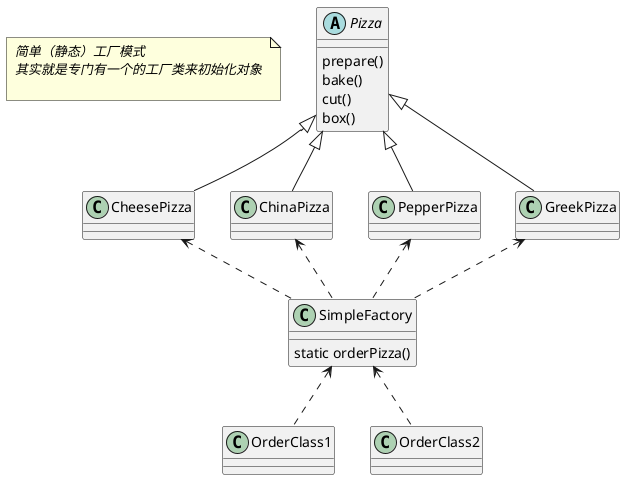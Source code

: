 @startuml
'https://plantuml.com/class-diagram

note as n
    <i> 简单（静态）工厂模式 </i>
    <i> 其实就是专门有一个的工厂类来初始化对象 </i>

end note
abstract class Pizza{
    prepare()
    bake()
    cut()
    box()
}
Pizza <|-- CheesePizza
Pizza <|-- ChinaPizza
Pizza <|-- PepperPizza
Pizza <|-- GreekPizza

class SimpleFactory{
    static orderPizza()
}

CheesePizza <.. SimpleFactory
ChinaPizza <.. SimpleFactory
PepperPizza <.. SimpleFactory
GreekPizza <.. SimpleFactory

SimpleFactory <.. OrderClass1
SimpleFactory <.. OrderClass2

@enduml